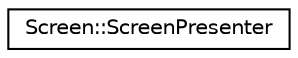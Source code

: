 digraph "Graphe hiérarchique des classes"
{
 // LATEX_PDF_SIZE
  edge [fontname="Helvetica",fontsize="10",labelfontname="Helvetica",labelfontsize="10"];
  node [fontname="Helvetica",fontsize="10",shape=record];
  rankdir="LR";
  Node0 [label="Screen::ScreenPresenter",height=0.2,width=0.4,color="black", fillcolor="white", style="filled",URL="$classScreen_1_1ScreenPresenter.html",tooltip="class ScreenPresenter -"];
}

